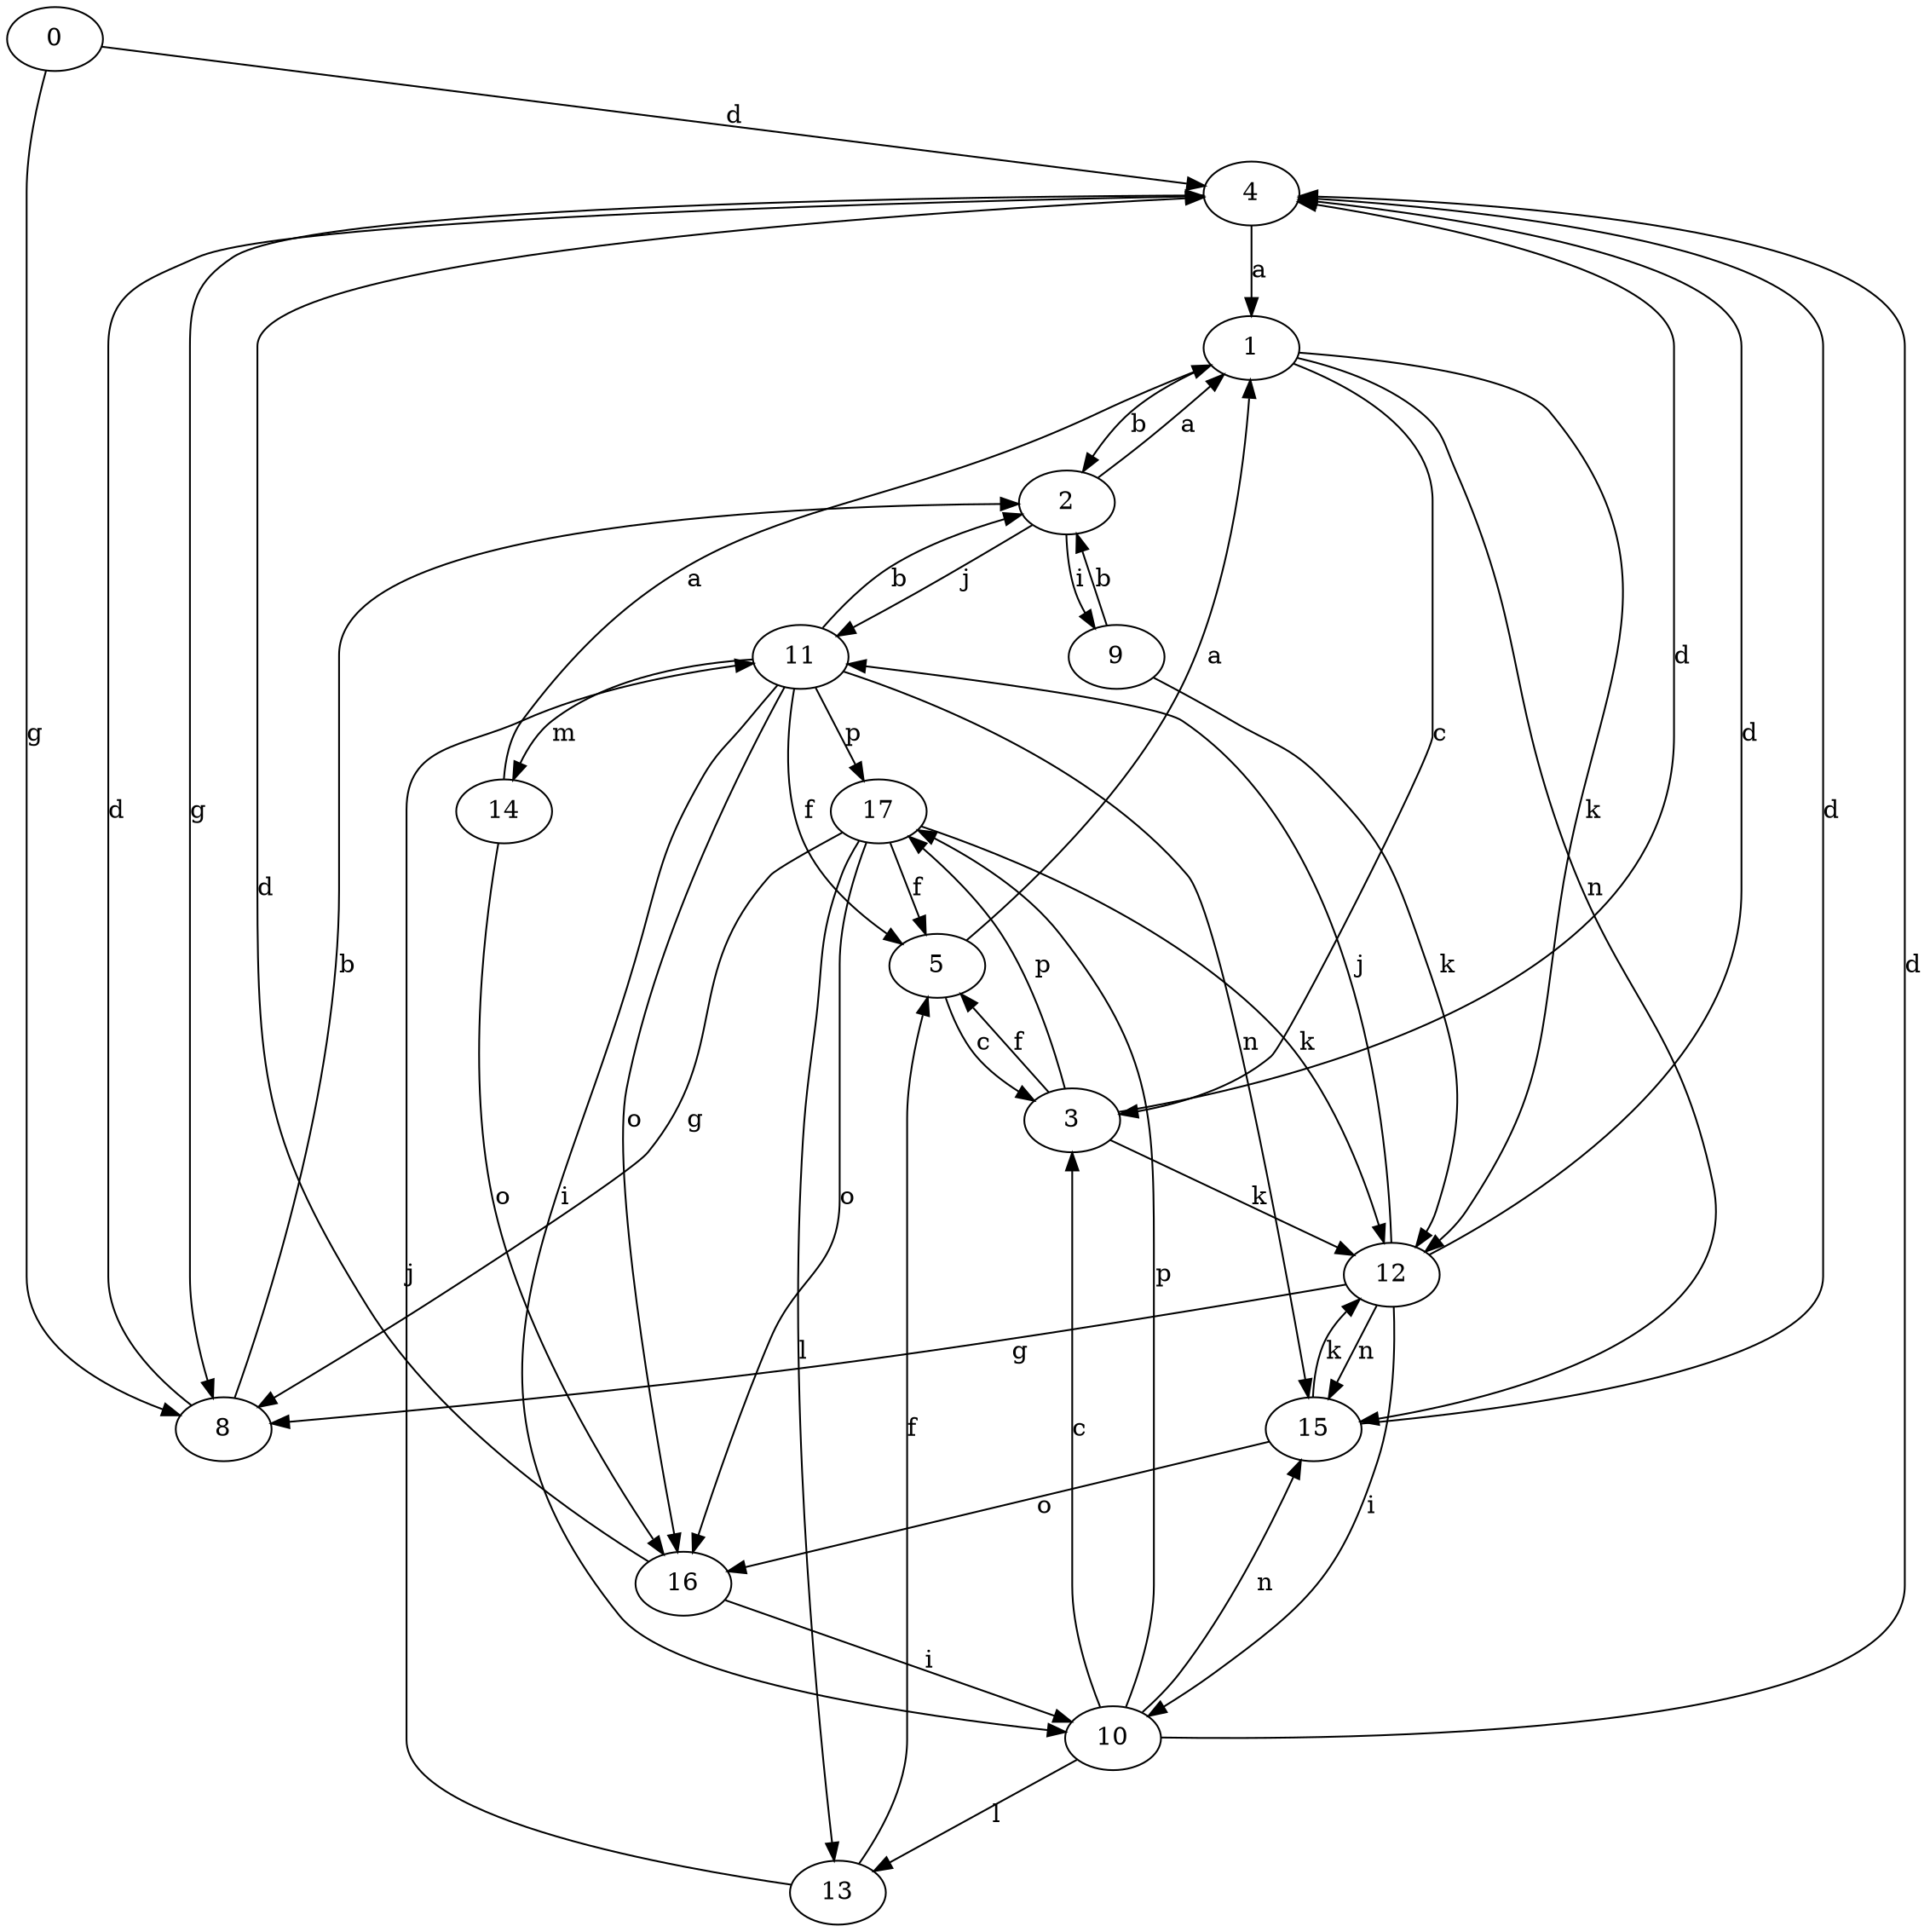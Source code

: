 strict digraph  {
0;
1;
2;
3;
4;
5;
8;
9;
10;
11;
12;
13;
14;
15;
16;
17;
0 -> 4  [label=d];
0 -> 8  [label=g];
1 -> 2  [label=b];
1 -> 3  [label=c];
1 -> 12  [label=k];
1 -> 15  [label=n];
2 -> 1  [label=a];
2 -> 9  [label=i];
2 -> 11  [label=j];
3 -> 4  [label=d];
3 -> 5  [label=f];
3 -> 12  [label=k];
3 -> 17  [label=p];
4 -> 1  [label=a];
4 -> 8  [label=g];
5 -> 1  [label=a];
5 -> 3  [label=c];
8 -> 2  [label=b];
8 -> 4  [label=d];
9 -> 2  [label=b];
9 -> 12  [label=k];
10 -> 3  [label=c];
10 -> 4  [label=d];
10 -> 13  [label=l];
10 -> 15  [label=n];
10 -> 17  [label=p];
11 -> 2  [label=b];
11 -> 5  [label=f];
11 -> 10  [label=i];
11 -> 14  [label=m];
11 -> 15  [label=n];
11 -> 16  [label=o];
11 -> 17  [label=p];
12 -> 4  [label=d];
12 -> 8  [label=g];
12 -> 10  [label=i];
12 -> 11  [label=j];
12 -> 15  [label=n];
13 -> 5  [label=f];
13 -> 11  [label=j];
14 -> 1  [label=a];
14 -> 16  [label=o];
15 -> 4  [label=d];
15 -> 12  [label=k];
15 -> 16  [label=o];
16 -> 4  [label=d];
16 -> 10  [label=i];
17 -> 5  [label=f];
17 -> 8  [label=g];
17 -> 12  [label=k];
17 -> 13  [label=l];
17 -> 16  [label=o];
}
